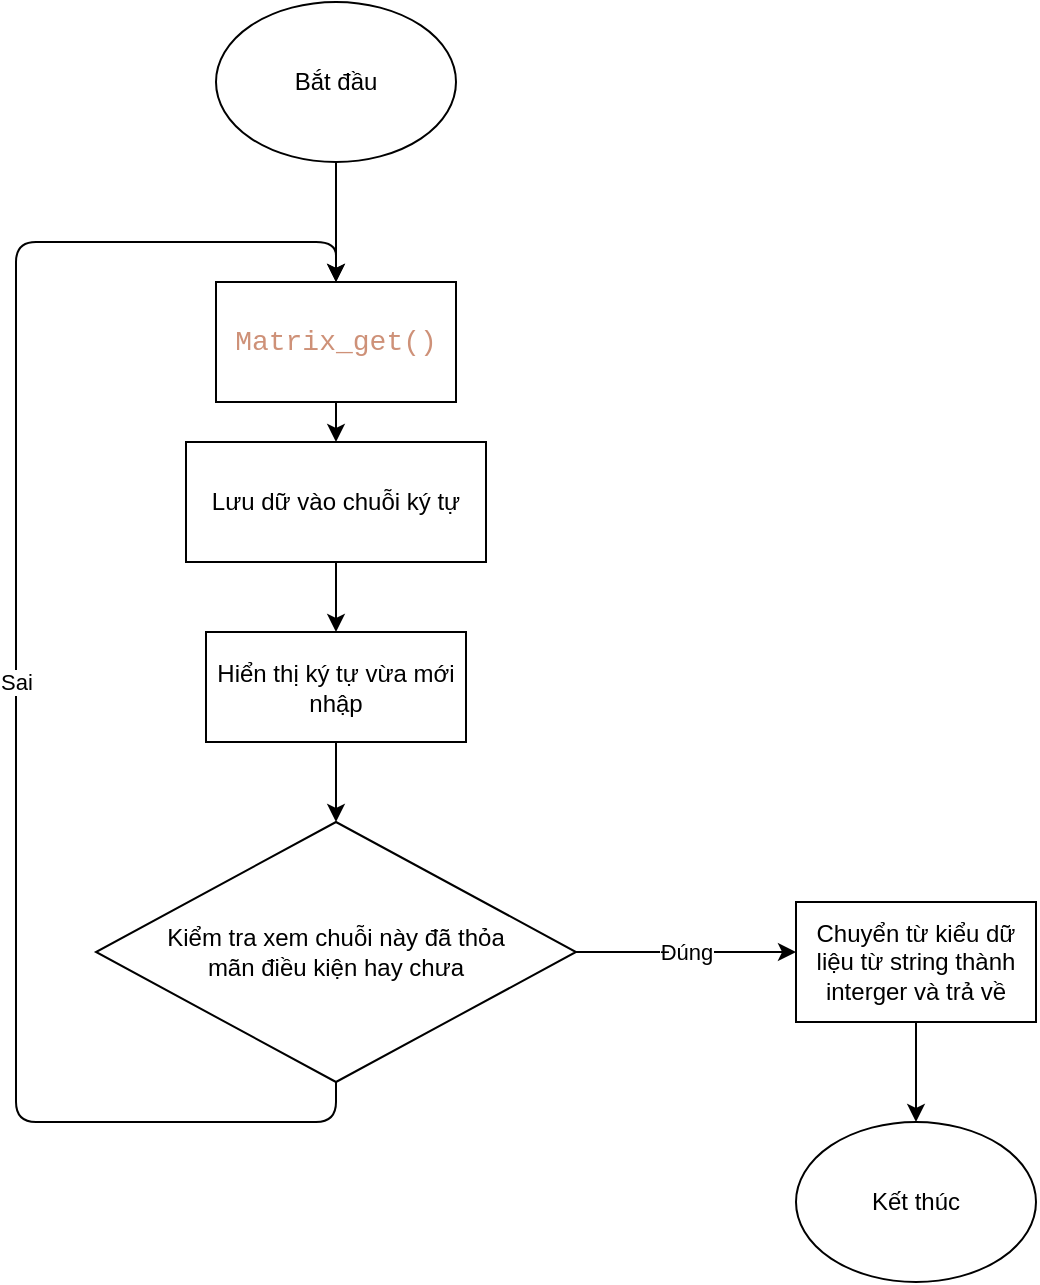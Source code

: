 <mxfile>
    <diagram id="desW-_AqaEfGfqCLXFox" name="Page-1">
        <mxGraphModel dx="225" dy="150" grid="1" gridSize="10" guides="1" tooltips="1" connect="1" arrows="1" fold="1" page="1" pageScale="1" pageWidth="850" pageHeight="1100" math="0" shadow="0">
            <root>
                <mxCell id="0"/>
                <mxCell id="1" parent="0"/>
                <mxCell id="6" style="edgeStyle=none;html=1;exitX=0.5;exitY=1;exitDx=0;exitDy=0;entryX=0.5;entryY=0;entryDx=0;entryDy=0;" edge="1" parent="1" source="3" target="4">
                    <mxGeometry relative="1" as="geometry"/>
                </mxCell>
                <mxCell id="3" value="&lt;div style=&quot;color: rgb(204, 204, 204); font-family: &amp;quot;Ark Pixel 16px latin&amp;quot;, Consolas, &amp;quot;Courier New&amp;quot;, monospace; font-size: 14px; line-height: 19px;&quot;&gt;&lt;span style=&quot;color: rgb(206, 145, 120);&quot;&gt;Matrix_get()&lt;/span&gt;&lt;/div&gt;" style="rounded=0;whiteSpace=wrap;html=1;gradientColor=none;" vertex="1" parent="1">
                    <mxGeometry x="290" y="180" width="120" height="60" as="geometry"/>
                </mxCell>
                <mxCell id="20" style="edgeStyle=none;html=1;exitX=0.5;exitY=1;exitDx=0;exitDy=0;entryX=0.5;entryY=0;entryDx=0;entryDy=0;" edge="1" parent="1" source="4" target="19">
                    <mxGeometry relative="1" as="geometry"/>
                </mxCell>
                <mxCell id="4" value="Lưu dữ vào chuỗi ký tự" style="rounded=0;whiteSpace=wrap;html=1;" vertex="1" parent="1">
                    <mxGeometry x="275" y="260" width="150" height="60" as="geometry"/>
                </mxCell>
                <mxCell id="5" value="Kiểm tra xem chuỗi này đã thỏa &lt;br&gt;mãn&amp;nbsp;điều kiện hay chưa" style="rhombus;whiteSpace=wrap;html=1;" vertex="1" parent="1">
                    <mxGeometry x="230" y="450" width="240" height="130" as="geometry"/>
                </mxCell>
                <mxCell id="13" value="" style="endArrow=classic;html=1;entryX=0.5;entryY=0;entryDx=0;entryDy=0;exitX=0.5;exitY=1;exitDx=0;exitDy=0;" edge="1" parent="1" source="5" target="3">
                    <mxGeometry relative="1" as="geometry">
                        <mxPoint x="350" y="520" as="sourcePoint"/>
                        <mxPoint x="450" y="520" as="targetPoint"/>
                        <Array as="points">
                            <mxPoint x="350" y="600"/>
                            <mxPoint x="190" y="600"/>
                            <mxPoint x="190" y="160"/>
                            <mxPoint x="350" y="160"/>
                        </Array>
                    </mxGeometry>
                </mxCell>
                <mxCell id="14" value="Sai" style="edgeLabel;resizable=0;html=1;align=center;verticalAlign=middle;" connectable="0" vertex="1" parent="13">
                    <mxGeometry relative="1" as="geometry"/>
                </mxCell>
                <mxCell id="15" value="" style="endArrow=classic;html=1;exitX=1;exitY=0.5;exitDx=0;exitDy=0;entryX=0;entryY=0.5;entryDx=0;entryDy=0;" edge="1" parent="1" source="5">
                    <mxGeometry relative="1" as="geometry">
                        <mxPoint x="480" y="514.5" as="sourcePoint"/>
                        <mxPoint x="580" y="515" as="targetPoint"/>
                    </mxGeometry>
                </mxCell>
                <mxCell id="16" value="Đúng" style="edgeLabel;resizable=0;html=1;align=center;verticalAlign=middle;" connectable="0" vertex="1" parent="15">
                    <mxGeometry relative="1" as="geometry"/>
                </mxCell>
                <mxCell id="21" style="edgeStyle=none;html=1;entryX=0.5;entryY=0;entryDx=0;entryDy=0;" edge="1" parent="1" source="19" target="5">
                    <mxGeometry relative="1" as="geometry"/>
                </mxCell>
                <mxCell id="19" value="Hiển thị ký tự vừa mới nhập" style="rounded=0;whiteSpace=wrap;html=1;" vertex="1" parent="1">
                    <mxGeometry x="285" y="355" width="130" height="55" as="geometry"/>
                </mxCell>
                <mxCell id="23" style="edgeStyle=none;html=1;entryX=0.5;entryY=0;entryDx=0;entryDy=0;" edge="1" parent="1" source="22" target="3">
                    <mxGeometry relative="1" as="geometry"/>
                </mxCell>
                <mxCell id="22" value="Bắt đầu" style="ellipse;whiteSpace=wrap;html=1;" vertex="1" parent="1">
                    <mxGeometry x="290" y="40" width="120" height="80" as="geometry"/>
                </mxCell>
                <mxCell id="26" value="" style="edgeStyle=none;html=1;" edge="1" parent="1" source="24">
                    <mxGeometry relative="1" as="geometry">
                        <mxPoint x="640" y="600.0" as="targetPoint"/>
                    </mxGeometry>
                </mxCell>
                <mxCell id="24" value="Chuyển từ kiểu dữ liệu từ string thành interger và trả về" style="rounded=0;whiteSpace=wrap;html=1;" vertex="1" parent="1">
                    <mxGeometry x="580" y="490" width="120" height="60" as="geometry"/>
                </mxCell>
                <mxCell id="27" value="Kết thúc" style="ellipse;whiteSpace=wrap;html=1;" vertex="1" parent="1">
                    <mxGeometry x="580" y="600" width="120" height="80" as="geometry"/>
                </mxCell>
            </root>
        </mxGraphModel>
    </diagram>
</mxfile>